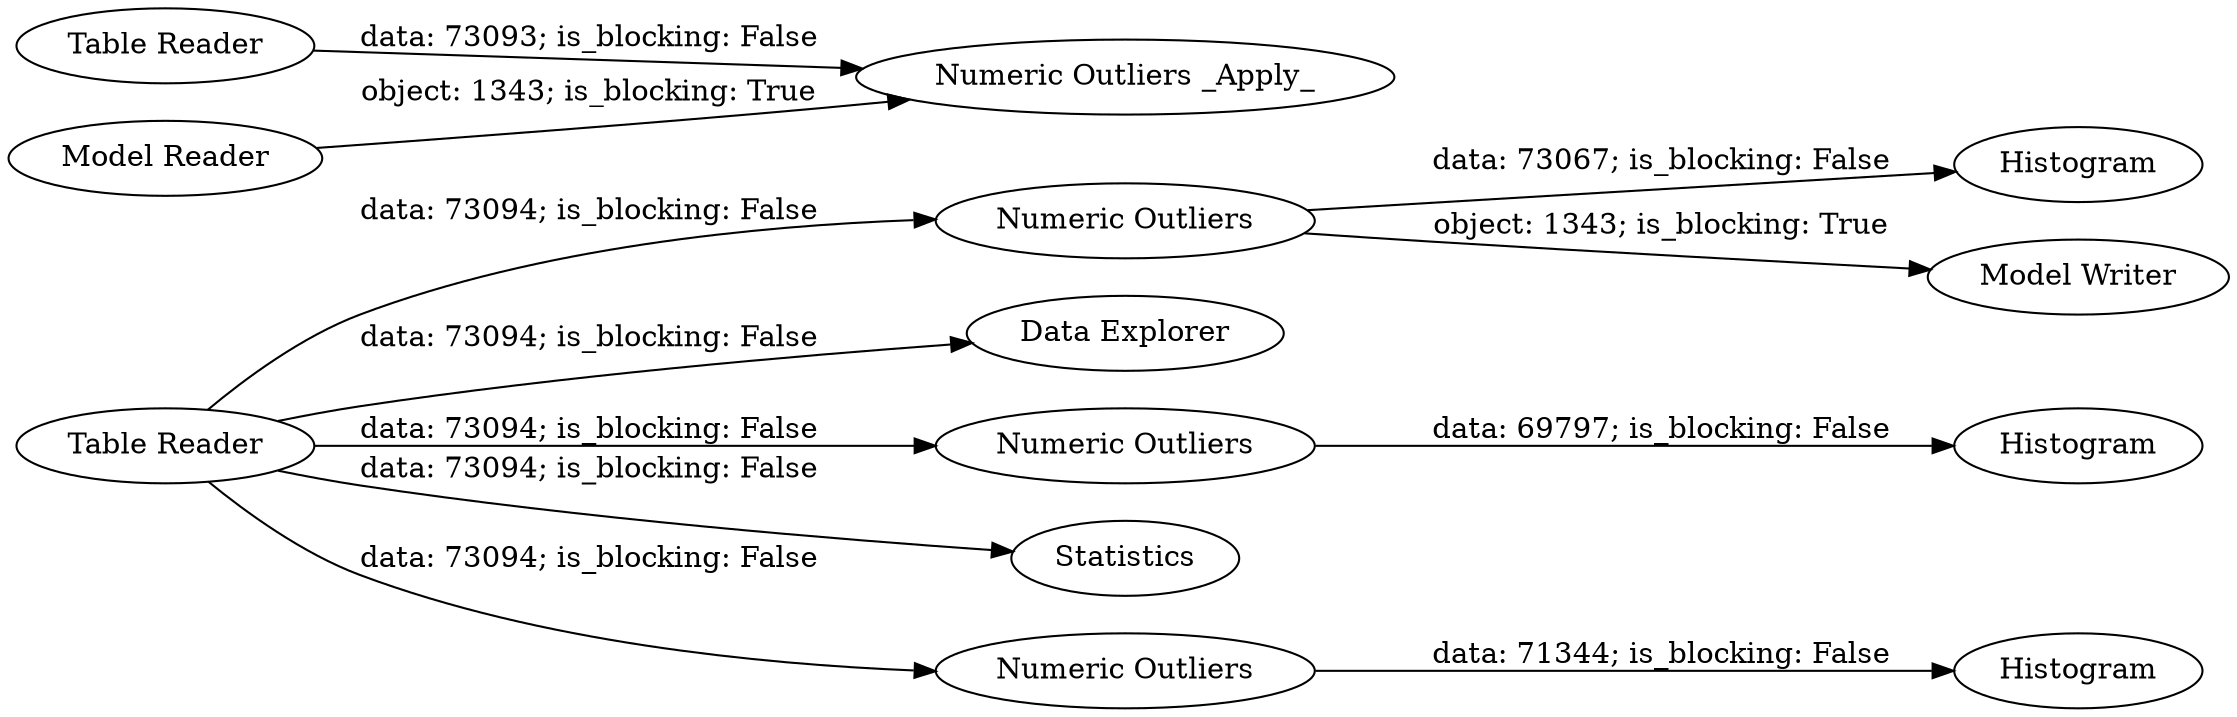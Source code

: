 digraph {
	"450108475932289980_5" [label="Numeric Outliers"]
	"450108475932289980_17" [label=Histogram]
	"450108475932289980_19" [label="Data Explorer"]
	"450108475932289980_18" [label=Histogram]
	"450108475932289980_4" [label="Numeric Outliers"]
	"450108475932289980_2" [label=Statistics]
	"450108475932289980_7" [label="Numeric Outliers _Apply_"]
	"450108475932289980_3" [label="Numeric Outliers"]
	"450108475932289980_20" [label="Table Reader"]
	"450108475932289980_22" [label="Table Reader"]
	"450108475932289980_21" [label="Model Writer"]
	"450108475932289980_23" [label="Model Reader"]
	"450108475932289980_16" [label=Histogram]
	"450108475932289980_5" -> "450108475932289980_21" [label="object: 1343; is_blocking: True"]
	"450108475932289980_22" -> "450108475932289980_19" [label="data: 73094; is_blocking: False"]
	"450108475932289980_23" -> "450108475932289980_7" [label="object: 1343; is_blocking: True"]
	"450108475932289980_5" -> "450108475932289980_18" [label="data: 73067; is_blocking: False"]
	"450108475932289980_20" -> "450108475932289980_7" [label="data: 73093; is_blocking: False"]
	"450108475932289980_3" -> "450108475932289980_17" [label="data: 71344; is_blocking: False"]
	"450108475932289980_22" -> "450108475932289980_2" [label="data: 73094; is_blocking: False"]
	"450108475932289980_4" -> "450108475932289980_16" [label="data: 69797; is_blocking: False"]
	"450108475932289980_22" -> "450108475932289980_3" [label="data: 73094; is_blocking: False"]
	"450108475932289980_22" -> "450108475932289980_5" [label="data: 73094; is_blocking: False"]
	"450108475932289980_22" -> "450108475932289980_4" [label="data: 73094; is_blocking: False"]
	rankdir=LR
}
